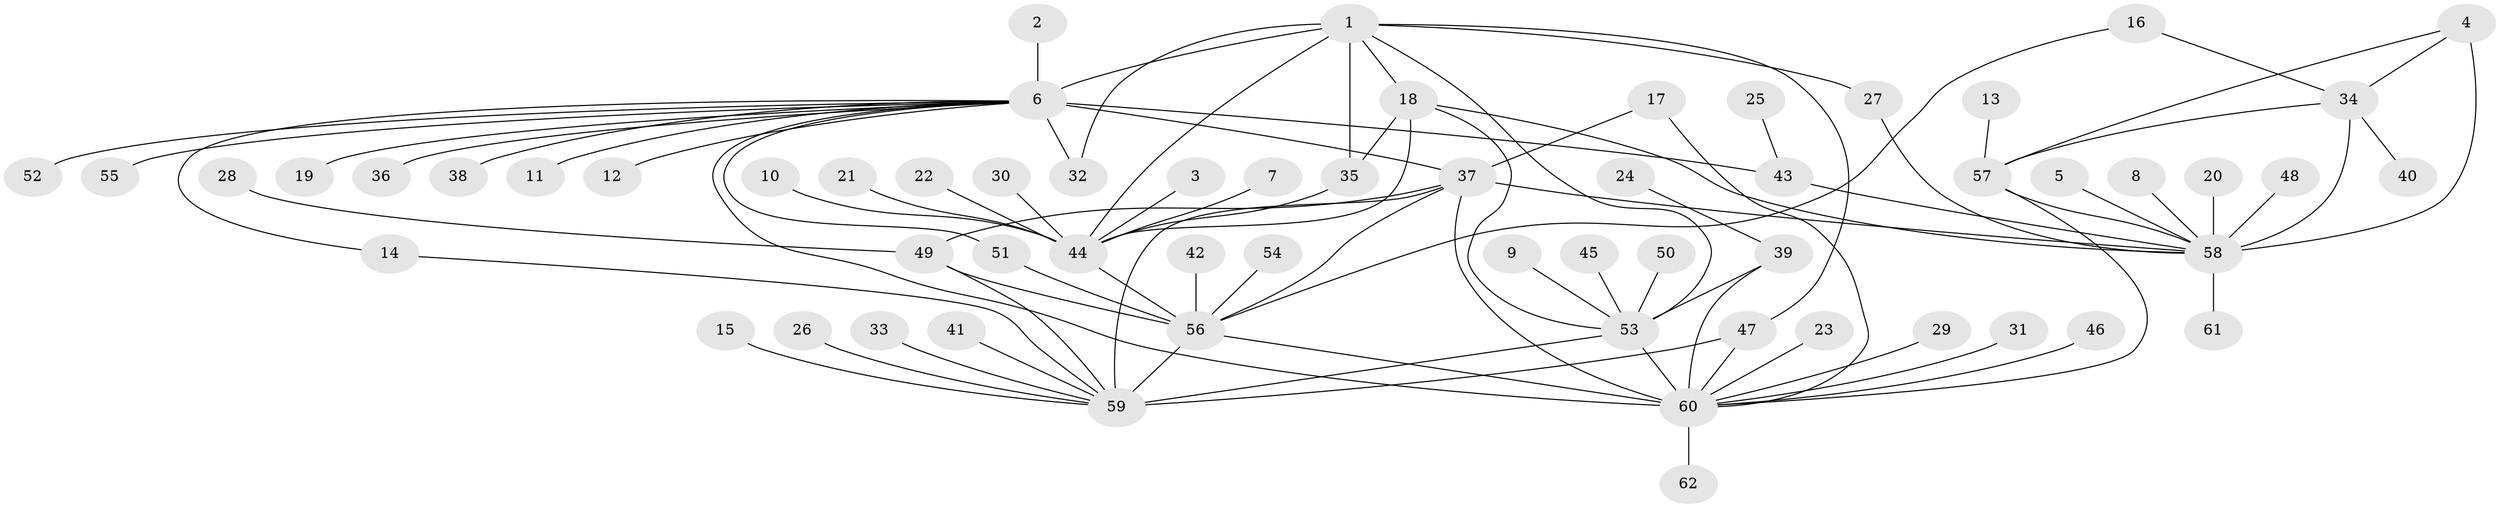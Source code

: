 // original degree distribution, {6: 0.04878048780487805, 10: 0.04065040650406504, 8: 0.04065040650406504, 9: 0.032520325203252036, 13: 0.008130081300813009, 12: 0.016260162601626018, 11: 0.016260162601626018, 7: 0.016260162601626018, 5: 0.016260162601626018, 14: 0.008130081300813009, 1: 0.5772357723577236, 2: 0.15447154471544716, 4: 0.008130081300813009, 3: 0.016260162601626018}
// Generated by graph-tools (version 1.1) at 2025/50/03/09/25 03:50:27]
// undirected, 62 vertices, 88 edges
graph export_dot {
graph [start="1"]
  node [color=gray90,style=filled];
  1;
  2;
  3;
  4;
  5;
  6;
  7;
  8;
  9;
  10;
  11;
  12;
  13;
  14;
  15;
  16;
  17;
  18;
  19;
  20;
  21;
  22;
  23;
  24;
  25;
  26;
  27;
  28;
  29;
  30;
  31;
  32;
  33;
  34;
  35;
  36;
  37;
  38;
  39;
  40;
  41;
  42;
  43;
  44;
  45;
  46;
  47;
  48;
  49;
  50;
  51;
  52;
  53;
  54;
  55;
  56;
  57;
  58;
  59;
  60;
  61;
  62;
  1 -- 6 [weight=1.0];
  1 -- 18 [weight=3.0];
  1 -- 27 [weight=1.0];
  1 -- 32 [weight=1.0];
  1 -- 35 [weight=3.0];
  1 -- 44 [weight=3.0];
  1 -- 47 [weight=1.0];
  1 -- 53 [weight=1.0];
  2 -- 6 [weight=1.0];
  3 -- 44 [weight=1.0];
  4 -- 34 [weight=1.0];
  4 -- 57 [weight=1.0];
  4 -- 58 [weight=3.0];
  5 -- 58 [weight=1.0];
  6 -- 11 [weight=1.0];
  6 -- 12 [weight=1.0];
  6 -- 14 [weight=1.0];
  6 -- 19 [weight=1.0];
  6 -- 32 [weight=1.0];
  6 -- 36 [weight=1.0];
  6 -- 37 [weight=1.0];
  6 -- 38 [weight=1.0];
  6 -- 43 [weight=9.0];
  6 -- 51 [weight=1.0];
  6 -- 52 [weight=1.0];
  6 -- 55 [weight=1.0];
  6 -- 60 [weight=1.0];
  7 -- 44 [weight=1.0];
  8 -- 58 [weight=1.0];
  9 -- 53 [weight=1.0];
  10 -- 44 [weight=1.0];
  13 -- 57 [weight=1.0];
  14 -- 59 [weight=1.0];
  15 -- 59 [weight=1.0];
  16 -- 34 [weight=1.0];
  16 -- 56 [weight=1.0];
  17 -- 37 [weight=1.0];
  17 -- 60 [weight=1.0];
  18 -- 35 [weight=1.0];
  18 -- 44 [weight=1.0];
  18 -- 53 [weight=1.0];
  18 -- 58 [weight=1.0];
  20 -- 58 [weight=1.0];
  21 -- 44 [weight=1.0];
  22 -- 44 [weight=1.0];
  23 -- 60 [weight=1.0];
  24 -- 39 [weight=1.0];
  25 -- 43 [weight=1.0];
  26 -- 59 [weight=1.0];
  27 -- 58 [weight=1.0];
  28 -- 49 [weight=1.0];
  29 -- 60 [weight=1.0];
  30 -- 44 [weight=1.0];
  31 -- 60 [weight=1.0];
  33 -- 59 [weight=1.0];
  34 -- 40 [weight=1.0];
  34 -- 57 [weight=1.0];
  34 -- 58 [weight=3.0];
  35 -- 44 [weight=1.0];
  37 -- 49 [weight=1.0];
  37 -- 56 [weight=1.0];
  37 -- 58 [weight=1.0];
  37 -- 59 [weight=3.0];
  37 -- 60 [weight=1.0];
  39 -- 53 [weight=2.0];
  39 -- 60 [weight=3.0];
  41 -- 59 [weight=1.0];
  42 -- 56 [weight=1.0];
  43 -- 58 [weight=1.0];
  44 -- 56 [weight=1.0];
  45 -- 53 [weight=1.0];
  46 -- 60 [weight=1.0];
  47 -- 59 [weight=1.0];
  47 -- 60 [weight=1.0];
  48 -- 58 [weight=1.0];
  49 -- 56 [weight=1.0];
  49 -- 59 [weight=3.0];
  50 -- 53 [weight=1.0];
  51 -- 56 [weight=1.0];
  53 -- 59 [weight=1.0];
  53 -- 60 [weight=6.0];
  54 -- 56 [weight=1.0];
  56 -- 59 [weight=3.0];
  56 -- 60 [weight=1.0];
  57 -- 58 [weight=3.0];
  57 -- 60 [weight=1.0];
  58 -- 61 [weight=1.0];
  60 -- 62 [weight=1.0];
}
